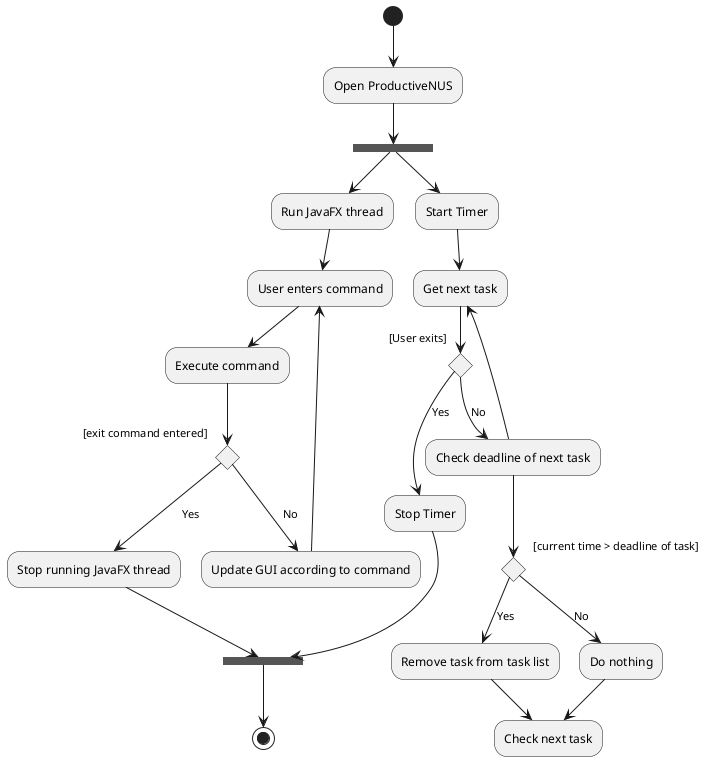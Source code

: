 @startuml
(*)  --> "Open ProductiveNUS"
--> ===B1===
--> "Run JavaFX thread"
--> "User enters command"
--> "Execute command"
If "[exit command entered]" then
--> [Yes] "Stop running JavaFX thread"
--> ===B2===
else
--> [No] "Update GUI according to command"
--> "User enters command"
Endif

===B1=== --> "Start Timer"
--> Get next task
If "[User exits]" then
--> [No] "Check deadline of next task"
--> "Get next task"
"Check deadline of next task" --> If "[current time > deadline of task]" then
    --> [Yes] "Remove task from task list"
    --> "Check next task"
    else
    --> [No] "Do nothing"
    --> "Check next task"
    Endif
else
--> [Yes] "Stop Timer"
--> ===B2===
EndIf
'--> ===B2===
'===B2=== --> "ProductiveNUS closes"
-->(*)
@enduml
